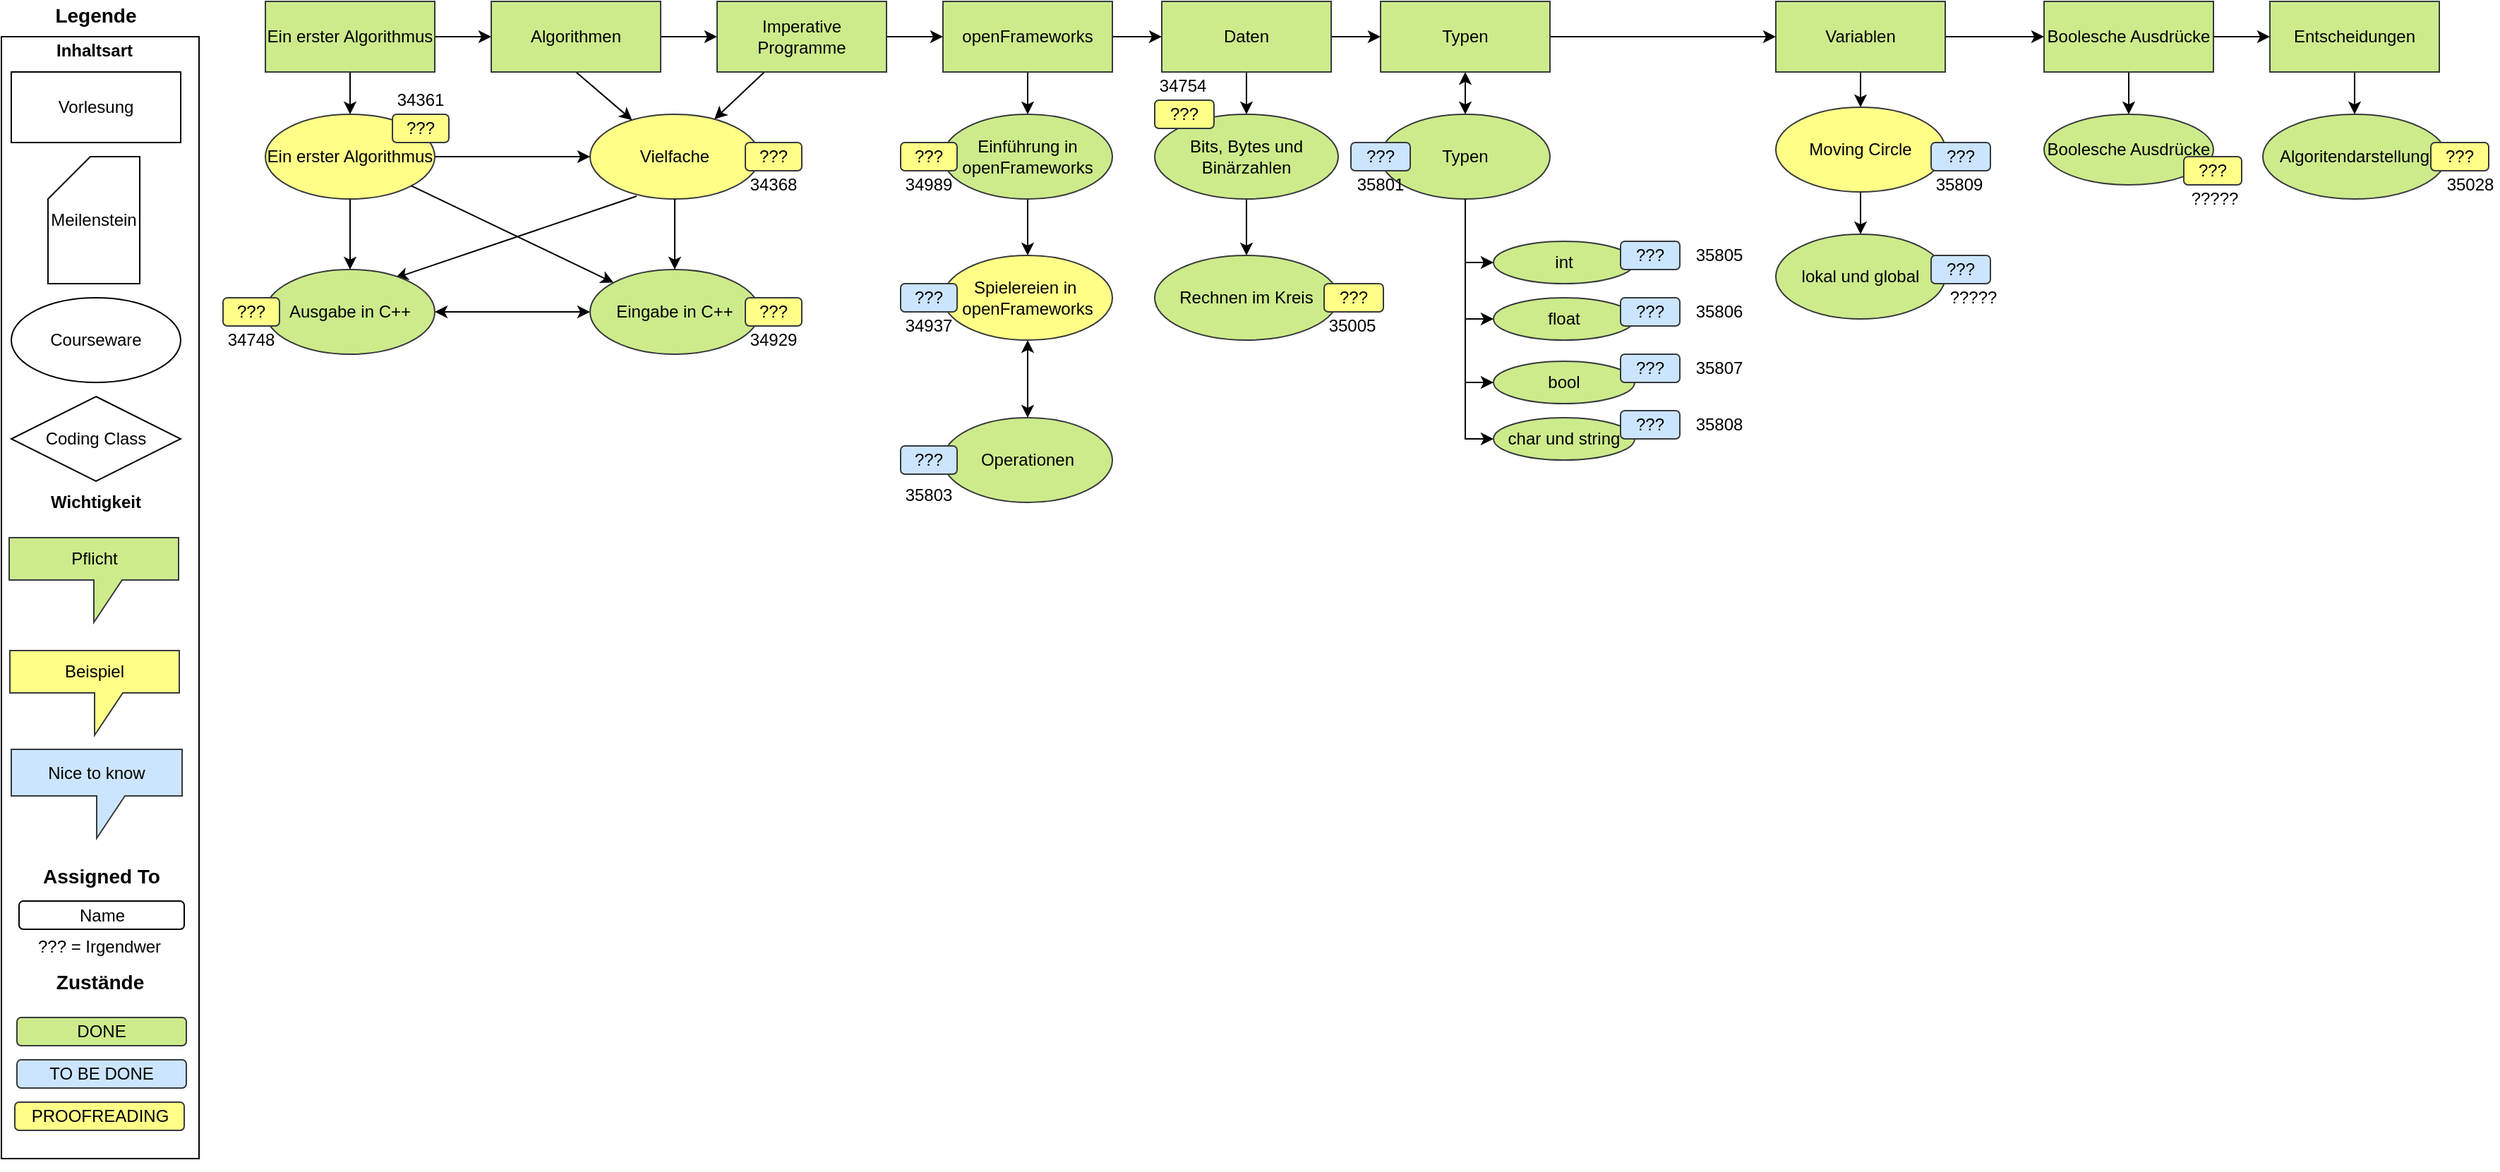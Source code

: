 <mxfile version="12.1.0" type="github" pages="1"><diagram id="Wyt8yrSQ3RSMpkzc1AXA" name="Page-1"><mxGraphModel dx="1707" dy="853" grid="1" gridSize="10" guides="1" tooltips="1" connect="1" arrows="1" fold="1" page="1" pageScale="1" pageWidth="4681" pageHeight="3300" math="0" shadow="0"><root><mxCell id="0"/><mxCell id="1" value="Inhalte" style="" parent="0"/><mxCell id="2e9VviOoSvJhzy74QU0r-17" value="" style="rounded=0;whiteSpace=wrap;html=1;fillColor=none;" parent="1" vertex="1"><mxGeometry x="13" y="65" width="140" height="795" as="geometry"/></mxCell><mxCell id="YNsSI02lV_WkkaifhmP2-2" value="Coding Class" style="rhombus;whiteSpace=wrap;html=1;" parent="1" vertex="1"><mxGeometry x="20" y="320" width="120" height="60" as="geometry"/></mxCell><mxCell id="2e9VviOoSvJhzy74QU0r-11" style="edgeStyle=none;rounded=0;comic=0;jumpStyle=none;orthogonalLoop=1;jettySize=auto;html=1;exitX=0.275;exitY=0.967;exitDx=0;exitDy=0;entryX=0.767;entryY=0.1;entryDx=0;entryDy=0;entryPerimeter=0;strokeColor=#000000;exitPerimeter=0;" parent="1" source="YNsSI02lV_WkkaifhmP2-5" target="2e9VviOoSvJhzy74QU0r-6" edge="1"><mxGeometry relative="1" as="geometry"/></mxCell><mxCell id="YNsSI02lV_WkkaifhmP2-5" value="Vielfache" style="ellipse;whiteSpace=wrap;html=1;fillColor=#ffff88;strokeColor=#36393d;" parent="1" vertex="1"><mxGeometry x="430" y="120" width="120" height="60" as="geometry"/></mxCell><mxCell id="YNsSI02lV_WkkaifhmP2-6" value="Meilenstein" style="shape=card;whiteSpace=wrap;html=1;" parent="1" vertex="1"><mxGeometry x="46" y="150" width="65" height="90" as="geometry"/></mxCell><mxCell id="YNsSI02lV_WkkaifhmP2-10" value="Name" style="rounded=1;whiteSpace=wrap;html=1;" parent="1" vertex="1"><mxGeometry x="25.5" y="677.5" width="117" height="20" as="geometry"/></mxCell><mxCell id="YNsSI02lV_WkkaifhmP2-11" value="Vorlesung" style="rounded=0;whiteSpace=wrap;html=1;" parent="1" vertex="1"><mxGeometry x="20" y="90" width="120" height="50" as="geometry"/></mxCell><mxCell id="YNsSI02lV_WkkaifhmP2-14" value="DONE" style="rounded=1;whiteSpace=wrap;html=1;fillColor=#cdeb8b;strokeColor=#36393d;" parent="1" vertex="1"><mxGeometry x="24" y="760" width="120" height="20" as="geometry"/></mxCell><mxCell id="YNsSI02lV_WkkaifhmP2-15" value="TO BE DONE" style="rounded=1;whiteSpace=wrap;html=1;fillColor=#cce5ff;strokeColor=#36393d;" parent="1" vertex="1"><mxGeometry x="24" y="790" width="120" height="20" as="geometry"/></mxCell><mxCell id="YNsSI02lV_WkkaifhmP2-16" value="PROOFREADING" style="rounded=1;whiteSpace=wrap;html=1;fillColor=#ffff88;strokeColor=#36393d;" parent="1" vertex="1"><mxGeometry x="22.5" y="820" width="120" height="20" as="geometry"/></mxCell><mxCell id="YNsSI02lV_WkkaifhmP2-20" style="edgeStyle=orthogonalEdgeStyle;rounded=0;orthogonalLoop=1;jettySize=auto;html=1;exitX=0.5;exitY=1;exitDx=0;exitDy=0;entryX=0.5;entryY=0;entryDx=0;entryDy=0;jumpStyle=arc;comic=0;" parent="1" source="YNsSI02lV_WkkaifhmP2-17" target="YNsSI02lV_WkkaifhmP2-18" edge="1"><mxGeometry relative="1" as="geometry"/></mxCell><mxCell id="YNsSI02lV_WkkaifhmP2-23" style="edgeStyle=orthogonalEdgeStyle;rounded=0;orthogonalLoop=1;jettySize=auto;html=1;exitX=1;exitY=0.5;exitDx=0;exitDy=0;entryX=0;entryY=0.5;entryDx=0;entryDy=0;" parent="1" source="YNsSI02lV_WkkaifhmP2-17" target="YNsSI02lV_WkkaifhmP2-21" edge="1"><mxGeometry relative="1" as="geometry"/></mxCell><mxCell id="YNsSI02lV_WkkaifhmP2-17" value="Ein erster Algorithmus" style="rounded=0;whiteSpace=wrap;html=1;fillColor=#cdeb8b;strokeColor=#36393d;" parent="1" vertex="1"><mxGeometry x="200" y="40" width="120" height="50" as="geometry"/></mxCell><mxCell id="2e9VviOoSvJhzy74QU0r-10" style="rounded=0;comic=0;jumpStyle=none;orthogonalLoop=1;jettySize=auto;html=1;exitX=0.5;exitY=1;exitDx=0;exitDy=0;strokeColor=#000000;" parent="1" source="YNsSI02lV_WkkaifhmP2-18" target="2e9VviOoSvJhzy74QU0r-6" edge="1"><mxGeometry relative="1" as="geometry"/></mxCell><mxCell id="2e9VviOoSvJhzy74QU0r-15" style="edgeStyle=none;rounded=0;comic=0;jumpStyle=none;orthogonalLoop=1;jettySize=auto;html=1;exitX=1;exitY=0.5;exitDx=0;exitDy=0;entryX=0;entryY=0.5;entryDx=0;entryDy=0;strokeColor=#000000;fillColor=#f8cecc;" parent="1" source="YNsSI02lV_WkkaifhmP2-18" target="YNsSI02lV_WkkaifhmP2-5" edge="1"><mxGeometry relative="1" as="geometry"/></mxCell><mxCell id="YNsSI02lV_WkkaifhmP2-18" value="Ein erster Algorithmus" style="ellipse;whiteSpace=wrap;html=1;fillColor=#ffff88;strokeColor=#36393d;" parent="1" vertex="1"><mxGeometry x="200" y="120" width="120" height="60" as="geometry"/></mxCell><mxCell id="B_I8aT1JAoUhAAaeeT8g-25" style="edgeStyle=none;rounded=0;orthogonalLoop=1;jettySize=auto;html=1;exitX=0.5;exitY=1;exitDx=0;exitDy=0;" edge="1" parent="1" source="YNsSI02lV_WkkaifhmP2-21" target="YNsSI02lV_WkkaifhmP2-5"><mxGeometry relative="1" as="geometry"/></mxCell><mxCell id="B_I8aT1JAoUhAAaeeT8g-27" value="" style="edgeStyle=none;rounded=0;orthogonalLoop=1;jettySize=auto;html=1;" edge="1" parent="1" source="YNsSI02lV_WkkaifhmP2-21" target="B_I8aT1JAoUhAAaeeT8g-26"><mxGeometry relative="1" as="geometry"/></mxCell><mxCell id="YNsSI02lV_WkkaifhmP2-21" value="Algorithmen" style="rounded=0;whiteSpace=wrap;html=1;fillColor=#cdeb8b;strokeColor=#36393d;" parent="1" vertex="1"><mxGeometry x="360" y="40" width="120" height="50" as="geometry"/></mxCell><mxCell id="B_I8aT1JAoUhAAaeeT8g-62" value="" style="edgeStyle=none;rounded=0;orthogonalLoop=1;jettySize=auto;html=1;startArrow=classic;startFill=1;" edge="1" parent="1" source="2e9VviOoSvJhzy74QU0r-6" target="B_I8aT1JAoUhAAaeeT8g-4"><mxGeometry relative="1" as="geometry"><mxPoint x="400" y="260" as="targetPoint"/></mxGeometry></mxCell><mxCell id="2e9VviOoSvJhzy74QU0r-6" value="Ausgabe in C++" style="ellipse;whiteSpace=wrap;html=1;fillColor=#cdeb8b;strokeColor=#36393d;" parent="1" vertex="1"><mxGeometry x="200" y="230" width="120" height="60" as="geometry"/></mxCell><mxCell id="2e9VviOoSvJhzy74QU0r-12" value="Courseware" style="ellipse;whiteSpace=wrap;html=1;" parent="1" vertex="1"><mxGeometry x="20" y="250" width="120" height="60" as="geometry"/></mxCell><mxCell id="2e9VviOoSvJhzy74QU0r-18" value="&lt;b&gt;&lt;font style=&quot;font-size: 14px&quot;&gt;Legende&lt;/font&gt;&lt;/b&gt;" style="text;html=1;strokeColor=none;fillColor=none;align=center;verticalAlign=middle;whiteSpace=wrap;rounded=0;" parent="1" vertex="1"><mxGeometry x="50" y="40" width="60" height="20" as="geometry"/></mxCell><mxCell id="2e9VviOoSvJhzy74QU0r-19" value="&lt;b&gt;&lt;font style=&quot;font-size: 14px&quot;&gt;Zustände&lt;/font&gt;&lt;/b&gt;" style="text;html=1;strokeColor=none;fillColor=none;align=center;verticalAlign=middle;whiteSpace=wrap;rounded=0;" parent="1" vertex="1"><mxGeometry x="52.5" y="725" width="60" height="20" as="geometry"/></mxCell><mxCell id="2e9VviOoSvJhzy74QU0r-21" value="&lt;b&gt;&lt;font style=&quot;font-size: 14px&quot;&gt;Assigned To&lt;/font&gt;&lt;/b&gt;" style="text;html=1;strokeColor=none;fillColor=none;align=center;verticalAlign=middle;whiteSpace=wrap;rounded=0;" parent="1" vertex="1"><mxGeometry x="24" y="650" width="120" height="20" as="geometry"/></mxCell><mxCell id="2e9VviOoSvJhzy74QU0r-28" value="??? = Irgendwer" style="text;html=1;strokeColor=none;fillColor=none;align=center;verticalAlign=middle;whiteSpace=wrap;rounded=0;" parent="1" vertex="1"><mxGeometry x="24" y="700" width="117" height="20" as="geometry"/></mxCell><mxCell id="Tgc2R-9lb7ekBUgRPGqR-1" value="&lt;b&gt;Wichtigkeit&lt;/b&gt;" style="text;html=1;strokeColor=none;fillColor=none;align=center;verticalAlign=middle;whiteSpace=wrap;rounded=0;" parent="1" vertex="1"><mxGeometry x="50" y="385" width="60" height="20" as="geometry"/></mxCell><mxCell id="oYj94LS83K9F-aLHHSQ7-1" value="Pflicht" style="shape=callout;whiteSpace=wrap;html=1;perimeter=calloutPerimeter;fillColor=#cdeb8b;strokeColor=#36393d;" vertex="1" parent="1"><mxGeometry x="18.5" y="420" width="120" height="60" as="geometry"/></mxCell><mxCell id="oYj94LS83K9F-aLHHSQ7-2" value="Beispiel" style="shape=callout;whiteSpace=wrap;html=1;perimeter=calloutPerimeter;fillColor=#ffff88;strokeColor=#36393d;" vertex="1" parent="1"><mxGeometry x="19" y="500" width="120" height="60" as="geometry"/></mxCell><mxCell id="oYj94LS83K9F-aLHHSQ7-5" value="Nice to know" style="shape=callout;whiteSpace=wrap;html=1;perimeter=calloutPerimeter;fillColor=#cce5ff;strokeColor=#36393d;" vertex="1" parent="1"><mxGeometry x="20" y="570" width="121" height="63" as="geometry"/></mxCell><mxCell id="oYj94LS83K9F-aLHHSQ7-6" value="&lt;b&gt;Inhaltsart&lt;/b&gt;" style="text;html=1;strokeColor=none;fillColor=none;align=center;verticalAlign=middle;whiteSpace=wrap;rounded=0;" vertex="1" parent="1"><mxGeometry x="58.5" y="65" width="40" height="20" as="geometry"/></mxCell><mxCell id="B_I8aT1JAoUhAAaeeT8g-4" value="Eingabe in C++" style="ellipse;whiteSpace=wrap;html=1;fillColor=#cdeb8b;strokeColor=#36393d;" vertex="1" parent="1"><mxGeometry x="430" y="230" width="120" height="60" as="geometry"/></mxCell><mxCell id="B_I8aT1JAoUhAAaeeT8g-13" style="edgeStyle=none;rounded=0;orthogonalLoop=1;jettySize=auto;html=1;" edge="1" parent="1" source="YNsSI02lV_WkkaifhmP2-5" target="B_I8aT1JAoUhAAaeeT8g-4"><mxGeometry relative="1" as="geometry"><mxPoint x="420" y="182" as="sourcePoint"/><mxPoint x="420" y="230" as="targetPoint"/></mxGeometry></mxCell><mxCell id="B_I8aT1JAoUhAAaeeT8g-14" style="rounded=0;orthogonalLoop=1;jettySize=auto;html=1;" edge="1" parent="1" source="YNsSI02lV_WkkaifhmP2-18" target="B_I8aT1JAoUhAAaeeT8g-4"><mxGeometry relative="1" as="geometry"><mxPoint x="260" y="180" as="sourcePoint"/><mxPoint x="377.574" y="238.787" as="targetPoint"/></mxGeometry></mxCell><mxCell id="B_I8aT1JAoUhAAaeeT8g-22" style="edgeStyle=none;rounded=0;orthogonalLoop=1;jettySize=auto;html=1;exitX=0.5;exitY=1;exitDx=0;exitDy=0;" edge="1" parent="1" source="2e9VviOoSvJhzy74QU0r-17" target="2e9VviOoSvJhzy74QU0r-17"><mxGeometry relative="1" as="geometry"/></mxCell><mxCell id="B_I8aT1JAoUhAAaeeT8g-30" style="edgeStyle=none;rounded=0;orthogonalLoop=1;jettySize=auto;html=1;" edge="1" parent="1" source="B_I8aT1JAoUhAAaeeT8g-26" target="YNsSI02lV_WkkaifhmP2-5"><mxGeometry relative="1" as="geometry"/></mxCell><mxCell id="B_I8aT1JAoUhAAaeeT8g-33" value="" style="edgeStyle=none;rounded=0;orthogonalLoop=1;jettySize=auto;html=1;" edge="1" parent="1" source="B_I8aT1JAoUhAAaeeT8g-26" target="B_I8aT1JAoUhAAaeeT8g-32"><mxGeometry relative="1" as="geometry"/></mxCell><mxCell id="B_I8aT1JAoUhAAaeeT8g-26" value="Imperative Programme" style="rounded=0;whiteSpace=wrap;html=1;fillColor=#cdeb8b;strokeColor=#36393d;" vertex="1" parent="1"><mxGeometry x="520" y="40" width="120" height="50" as="geometry"/></mxCell><mxCell id="B_I8aT1JAoUhAAaeeT8g-35" value="" style="edgeStyle=none;rounded=0;orthogonalLoop=1;jettySize=auto;html=1;" edge="1" parent="1" source="B_I8aT1JAoUhAAaeeT8g-32" target="B_I8aT1JAoUhAAaeeT8g-34"><mxGeometry relative="1" as="geometry"/></mxCell><mxCell id="B_I8aT1JAoUhAAaeeT8g-75" value="" style="edgeStyle=none;rounded=0;orthogonalLoop=1;jettySize=auto;html=1;startArrow=none;startFill=0;" edge="1" parent="1" source="B_I8aT1JAoUhAAaeeT8g-32" target="B_I8aT1JAoUhAAaeeT8g-74"><mxGeometry relative="1" as="geometry"/></mxCell><mxCell id="B_I8aT1JAoUhAAaeeT8g-32" value="openFrameworks" style="rounded=0;whiteSpace=wrap;html=1;fillColor=#cdeb8b;strokeColor=#36393d;" vertex="1" parent="1"><mxGeometry x="680" y="40" width="120" height="50" as="geometry"/></mxCell><mxCell id="B_I8aT1JAoUhAAaeeT8g-38" value="" style="edgeStyle=none;rounded=0;orthogonalLoop=1;jettySize=auto;html=1;" edge="1" parent="1" source="B_I8aT1JAoUhAAaeeT8g-34" target="B_I8aT1JAoUhAAaeeT8g-73"><mxGeometry relative="1" as="geometry"><mxPoint x="740" y="220" as="targetPoint"/></mxGeometry></mxCell><mxCell id="B_I8aT1JAoUhAAaeeT8g-34" value="Einführung in openFrameworks" style="ellipse;whiteSpace=wrap;html=1;fillColor=#cdeb8b;strokeColor=#36393d;" vertex="1" parent="1"><mxGeometry x="680" y="120" width="120" height="60" as="geometry"/></mxCell><mxCell id="B_I8aT1JAoUhAAaeeT8g-59" value="" style="edgeStyle=none;rounded=0;orthogonalLoop=1;jettySize=auto;html=1;startArrow=classic;startFill=1;" edge="1" parent="1" source="B_I8aT1JAoUhAAaeeT8g-40"><mxGeometry relative="1" as="geometry"><mxPoint x="740" y="280" as="targetPoint"/></mxGeometry></mxCell><mxCell id="B_I8aT1JAoUhAAaeeT8g-40" value="Operationen" style="ellipse;whiteSpace=wrap;html=1;fillColor=#cdeb8b;strokeColor=#36393d;" vertex="1" parent="1"><mxGeometry x="680" y="335" width="120" height="60" as="geometry"/></mxCell><mxCell id="B_I8aT1JAoUhAAaeeT8g-67" value="" style="edgeStyle=none;rounded=0;orthogonalLoop=1;jettySize=auto;html=1;startArrow=classic;startFill=1;" edge="1" parent="1" source="B_I8aT1JAoUhAAaeeT8g-54" target="B_I8aT1JAoUhAAaeeT8g-66"><mxGeometry relative="1" as="geometry"/></mxCell><mxCell id="B_I8aT1JAoUhAAaeeT8g-125" value="" style="edgeStyle=orthogonalEdgeStyle;rounded=0;orthogonalLoop=1;jettySize=auto;html=1;startArrow=none;startFill=0;" edge="1" parent="1" source="B_I8aT1JAoUhAAaeeT8g-54" target="B_I8aT1JAoUhAAaeeT8g-118"><mxGeometry relative="1" as="geometry"/></mxCell><mxCell id="B_I8aT1JAoUhAAaeeT8g-54" value="Typen" style="rounded=0;whiteSpace=wrap;html=1;fillColor=#cdeb8b;strokeColor=#36393d;" vertex="1" parent="1"><mxGeometry x="990" y="40" width="120" height="50" as="geometry"/></mxCell><mxCell id="B_I8aT1JAoUhAAaeeT8g-97" value="" style="edgeStyle=orthogonalEdgeStyle;rounded=0;orthogonalLoop=1;jettySize=auto;html=1;startArrow=none;startFill=0;entryX=0;entryY=0.5;entryDx=0;entryDy=0;" edge="1" parent="1" source="B_I8aT1JAoUhAAaeeT8g-66" target="B_I8aT1JAoUhAAaeeT8g-91"><mxGeometry relative="1" as="geometry"><Array as="points"><mxPoint x="1050" y="225"/></Array></mxGeometry></mxCell><mxCell id="B_I8aT1JAoUhAAaeeT8g-99" style="edgeStyle=orthogonalEdgeStyle;rounded=0;orthogonalLoop=1;jettySize=auto;html=1;entryX=0;entryY=0.5;entryDx=0;entryDy=0;startArrow=none;startFill=0;" edge="1" parent="1" source="B_I8aT1JAoUhAAaeeT8g-66" target="B_I8aT1JAoUhAAaeeT8g-94"><mxGeometry relative="1" as="geometry"/></mxCell><mxCell id="B_I8aT1JAoUhAAaeeT8g-100" style="edgeStyle=orthogonalEdgeStyle;rounded=0;orthogonalLoop=1;jettySize=auto;html=1;entryX=0;entryY=0.5;entryDx=0;entryDy=0;startArrow=none;startFill=0;" edge="1" parent="1" source="B_I8aT1JAoUhAAaeeT8g-66" target="B_I8aT1JAoUhAAaeeT8g-93"><mxGeometry relative="1" as="geometry"/></mxCell><mxCell id="B_I8aT1JAoUhAAaeeT8g-66" value="Typen" style="ellipse;whiteSpace=wrap;html=1;fillColor=#cdeb8b;strokeColor=#36393d;" vertex="1" parent="1"><mxGeometry x="990" y="120" width="120" height="60" as="geometry"/></mxCell><mxCell id="B_I8aT1JAoUhAAaeeT8g-73" value="Spielereien in&amp;nbsp; openFrameworks" style="ellipse;whiteSpace=wrap;html=1;fillColor=#ffff88;strokeColor=#36393d;" vertex="1" parent="1"><mxGeometry x="680" y="220" width="120" height="60" as="geometry"/></mxCell><mxCell id="B_I8aT1JAoUhAAaeeT8g-76" value="" style="edgeStyle=none;rounded=0;orthogonalLoop=1;jettySize=auto;html=1;startArrow=none;startFill=0;" edge="1" parent="1" source="B_I8aT1JAoUhAAaeeT8g-74" target="B_I8aT1JAoUhAAaeeT8g-54"><mxGeometry relative="1" as="geometry"/></mxCell><mxCell id="B_I8aT1JAoUhAAaeeT8g-83" value="" style="edgeStyle=none;rounded=0;orthogonalLoop=1;jettySize=auto;html=1;startArrow=none;startFill=0;" edge="1" parent="1" source="B_I8aT1JAoUhAAaeeT8g-74" target="B_I8aT1JAoUhAAaeeT8g-82"><mxGeometry relative="1" as="geometry"/></mxCell><mxCell id="B_I8aT1JAoUhAAaeeT8g-74" value="Daten" style="rounded=0;whiteSpace=wrap;html=1;fillColor=#cdeb8b;strokeColor=#36393d;" vertex="1" parent="1"><mxGeometry x="835" y="40" width="120" height="50" as="geometry"/></mxCell><mxCell id="B_I8aT1JAoUhAAaeeT8g-108" value="" style="edgeStyle=orthogonalEdgeStyle;rounded=0;orthogonalLoop=1;jettySize=auto;html=1;startArrow=none;startFill=0;" edge="1" parent="1" source="B_I8aT1JAoUhAAaeeT8g-82" target="B_I8aT1JAoUhAAaeeT8g-107"><mxGeometry relative="1" as="geometry"/></mxCell><mxCell id="B_I8aT1JAoUhAAaeeT8g-82" value="Bits, Bytes und Binärzahlen" style="ellipse;whiteSpace=wrap;html=1;fillColor=#cdeb8b;strokeColor=#36393d;" vertex="1" parent="1"><mxGeometry x="830" y="120" width="130" height="60" as="geometry"/></mxCell><mxCell id="B_I8aT1JAoUhAAaeeT8g-91" value="int" style="ellipse;whiteSpace=wrap;html=1;fillColor=#cdeb8b;strokeColor=#36393d;" vertex="1" parent="1"><mxGeometry x="1070" y="210" width="100" height="30" as="geometry"/></mxCell><mxCell id="B_I8aT1JAoUhAAaeeT8g-92" value="float" style="ellipse;whiteSpace=wrap;html=1;fillColor=#cdeb8b;strokeColor=#36393d;" vertex="1" parent="1"><mxGeometry x="1070" y="250" width="100" height="30" as="geometry"/></mxCell><mxCell id="B_I8aT1JAoUhAAaeeT8g-93" value="char und string" style="ellipse;whiteSpace=wrap;html=1;fillColor=#cdeb8b;strokeColor=#36393d;" vertex="1" parent="1"><mxGeometry x="1070" y="335" width="100" height="30" as="geometry"/></mxCell><mxCell id="B_I8aT1JAoUhAAaeeT8g-94" value="bool" style="ellipse;whiteSpace=wrap;html=1;fillColor=#cdeb8b;strokeColor=#36393d;" vertex="1" parent="1"><mxGeometry x="1070" y="295" width="100" height="30" as="geometry"/></mxCell><mxCell id="B_I8aT1JAoUhAAaeeT8g-98" value="" style="edgeStyle=orthogonalEdgeStyle;rounded=0;orthogonalLoop=1;jettySize=auto;html=1;startArrow=none;startFill=0;" edge="1" parent="1" source="B_I8aT1JAoUhAAaeeT8g-66" target="B_I8aT1JAoUhAAaeeT8g-92"><mxGeometry relative="1" as="geometry"><mxPoint x="1060" y="190" as="sourcePoint"/><mxPoint x="1080" y="235" as="targetPoint"/><Array as="points"><mxPoint x="1050" y="265"/></Array></mxGeometry></mxCell><mxCell id="B_I8aT1JAoUhAAaeeT8g-107" value="Rechnen im Kreis" style="ellipse;whiteSpace=wrap;html=1;fillColor=#cdeb8b;strokeColor=#36393d;" vertex="1" parent="1"><mxGeometry x="830" y="220" width="130" height="60" as="geometry"/></mxCell><mxCell id="B_I8aT1JAoUhAAaeeT8g-109" value="Algoritendarstellung" style="ellipse;whiteSpace=wrap;html=1;fillColor=#cdeb8b;strokeColor=#36393d;" vertex="1" parent="1"><mxGeometry x="1615" y="120" width="130" height="60" as="geometry"/></mxCell><mxCell id="B_I8aT1JAoUhAAaeeT8g-123" value="" style="edgeStyle=orthogonalEdgeStyle;rounded=0;orthogonalLoop=1;jettySize=auto;html=1;startArrow=none;startFill=0;" edge="1" parent="1" source="B_I8aT1JAoUhAAaeeT8g-118" target="B_I8aT1JAoUhAAaeeT8g-122"><mxGeometry relative="1" as="geometry"/></mxCell><mxCell id="B_I8aT1JAoUhAAaeeT8g-135" value="" style="edgeStyle=orthogonalEdgeStyle;rounded=0;orthogonalLoop=1;jettySize=auto;html=1;startArrow=none;startFill=0;" edge="1" parent="1" source="B_I8aT1JAoUhAAaeeT8g-118" target="B_I8aT1JAoUhAAaeeT8g-134"><mxGeometry relative="1" as="geometry"/></mxCell><mxCell id="B_I8aT1JAoUhAAaeeT8g-118" value="Variablen" style="rounded=0;whiteSpace=wrap;html=1;fillColor=#cdeb8b;strokeColor=#36393d;" vertex="1" parent="1"><mxGeometry x="1270" y="40" width="120" height="50" as="geometry"/></mxCell><mxCell id="B_I8aT1JAoUhAAaeeT8g-129" value="" style="edgeStyle=orthogonalEdgeStyle;rounded=0;orthogonalLoop=1;jettySize=auto;html=1;startArrow=none;startFill=0;" edge="1" parent="1" source="B_I8aT1JAoUhAAaeeT8g-122" target="B_I8aT1JAoUhAAaeeT8g-128"><mxGeometry relative="1" as="geometry"/></mxCell><mxCell id="B_I8aT1JAoUhAAaeeT8g-122" value="Moving Circle" style="ellipse;whiteSpace=wrap;html=1;fillColor=#ffff88;strokeColor=#36393d;" vertex="1" parent="1"><mxGeometry x="1270" y="115" width="120" height="60" as="geometry"/></mxCell><mxCell id="B_I8aT1JAoUhAAaeeT8g-128" value="lokal und global" style="ellipse;whiteSpace=wrap;html=1;fillColor=#cdeb8b;strokeColor=#36393d;" vertex="1" parent="1"><mxGeometry x="1270" y="205" width="120" height="60" as="geometry"/></mxCell><mxCell id="B_I8aT1JAoUhAAaeeT8g-138" value="" style="edgeStyle=orthogonalEdgeStyle;rounded=0;orthogonalLoop=1;jettySize=auto;html=1;startArrow=none;startFill=0;" edge="1" parent="1" source="B_I8aT1JAoUhAAaeeT8g-134" target="B_I8aT1JAoUhAAaeeT8g-137"><mxGeometry relative="1" as="geometry"/></mxCell><mxCell id="B_I8aT1JAoUhAAaeeT8g-145" value="" style="edgeStyle=orthogonalEdgeStyle;rounded=0;orthogonalLoop=1;jettySize=auto;html=1;startArrow=none;startFill=0;" edge="1" parent="1" source="B_I8aT1JAoUhAAaeeT8g-134" target="B_I8aT1JAoUhAAaeeT8g-141"><mxGeometry relative="1" as="geometry"/></mxCell><mxCell id="B_I8aT1JAoUhAAaeeT8g-134" value="Boolesche Ausdrücke" style="rounded=0;whiteSpace=wrap;html=1;fillColor=#cdeb8b;strokeColor=#36393d;" vertex="1" parent="1"><mxGeometry x="1460" y="40" width="120" height="50" as="geometry"/></mxCell><mxCell id="B_I8aT1JAoUhAAaeeT8g-139" value="" style="edgeStyle=orthogonalEdgeStyle;rounded=0;orthogonalLoop=1;jettySize=auto;html=1;startArrow=none;startFill=0;" edge="1" parent="1" source="B_I8aT1JAoUhAAaeeT8g-137" target="B_I8aT1JAoUhAAaeeT8g-109"><mxGeometry relative="1" as="geometry"/></mxCell><mxCell id="B_I8aT1JAoUhAAaeeT8g-137" value="Entscheidungen" style="rounded=0;whiteSpace=wrap;html=1;fillColor=#cdeb8b;strokeColor=#36393d;" vertex="1" parent="1"><mxGeometry x="1620" y="40" width="120" height="50" as="geometry"/></mxCell><mxCell id="B_I8aT1JAoUhAAaeeT8g-141" value="Boolesche Ausdrücke" style="ellipse;whiteSpace=wrap;html=1;fillColor=#cdeb8b;strokeColor=#36393d;" vertex="1" parent="1"><mxGeometry x="1460" y="120" width="120" height="50" as="geometry"/></mxCell><mxCell id="FTDDd-owseV0-7RKEGn8-1" value="Assigned" style="" parent="0"/><mxCell id="FTDDd-owseV0-7RKEGn8-4" value="&lt;div&gt;???&lt;/div&gt;" style="rounded=1;whiteSpace=wrap;html=1;fillColor=#ffff88;strokeColor=#36393d;" parent="FTDDd-owseV0-7RKEGn8-1" vertex="1"><mxGeometry x="540" y="140" width="40" height="20" as="geometry"/></mxCell><mxCell id="Srz_F0b2qAnOa-qPsFeJ-2" value="???" style="rounded=1;whiteSpace=wrap;html=1;fillColor=#ffff88;strokeColor=#36393d;" parent="FTDDd-owseV0-7RKEGn8-1" vertex="1"><mxGeometry x="170" y="250" width="40" height="20" as="geometry"/></mxCell><mxCell id="Srz_F0b2qAnOa-qPsFeJ-3" value="???" style="rounded=1;whiteSpace=wrap;html=1;fillColor=#ffff88;strokeColor=#36393d;" parent="FTDDd-owseV0-7RKEGn8-1" vertex="1"><mxGeometry x="290" y="120" width="40" height="20" as="geometry"/></mxCell><mxCell id="B_I8aT1JAoUhAAaeeT8g-8" value="???" style="rounded=1;whiteSpace=wrap;html=1;fillColor=#ffff88;strokeColor=#36393d;" vertex="1" parent="FTDDd-owseV0-7RKEGn8-1"><mxGeometry x="540" y="250" width="40" height="20" as="geometry"/></mxCell><mxCell id="B_I8aT1JAoUhAAaeeT8g-36" value="???" style="rounded=1;whiteSpace=wrap;html=1;fillColor=#ffff88;strokeColor=#36393d;" vertex="1" parent="FTDDd-owseV0-7RKEGn8-1"><mxGeometry x="650" y="140" width="40" height="20" as="geometry"/></mxCell><mxCell id="B_I8aT1JAoUhAAaeeT8g-39" value="???" style="rounded=1;whiteSpace=wrap;html=1;fillColor=#cce5ff;strokeColor=#36393d;" vertex="1" parent="FTDDd-owseV0-7RKEGn8-1"><mxGeometry x="650" y="240" width="40" height="20" as="geometry"/></mxCell><mxCell id="B_I8aT1JAoUhAAaeeT8g-42" value="???" style="rounded=1;whiteSpace=wrap;html=1;fillColor=#cce5ff;strokeColor=#36393d;" vertex="1" parent="FTDDd-owseV0-7RKEGn8-1"><mxGeometry x="650" y="355" width="40" height="20" as="geometry"/></mxCell><mxCell id="B_I8aT1JAoUhAAaeeT8g-77" value="???" style="rounded=1;whiteSpace=wrap;html=1;fillColor=#cce5ff;strokeColor=#36393d;" vertex="1" parent="FTDDd-owseV0-7RKEGn8-1"><mxGeometry x="969" y="140" width="42" height="20" as="geometry"/></mxCell><mxCell id="B_I8aT1JAoUhAAaeeT8g-81" value="???" style="rounded=1;whiteSpace=wrap;html=1;fillColor=#ffff88;strokeColor=#36393d;" vertex="1" parent="FTDDd-owseV0-7RKEGn8-1"><mxGeometry x="830" y="110" width="42" height="20" as="geometry"/></mxCell><mxCell id="B_I8aT1JAoUhAAaeeT8g-101" value="???" style="rounded=1;whiteSpace=wrap;html=1;fillColor=#cce5ff;strokeColor=#36393d;" vertex="1" parent="FTDDd-owseV0-7RKEGn8-1"><mxGeometry x="1160" y="210" width="42" height="20" as="geometry"/></mxCell><mxCell id="B_I8aT1JAoUhAAaeeT8g-103" value="???" style="rounded=1;whiteSpace=wrap;html=1;fillColor=#cce5ff;strokeColor=#36393d;" vertex="1" parent="FTDDd-owseV0-7RKEGn8-1"><mxGeometry x="1160" y="250" width="42" height="20" as="geometry"/></mxCell><mxCell id="B_I8aT1JAoUhAAaeeT8g-104" value="???" style="rounded=1;whiteSpace=wrap;html=1;fillColor=#cce5ff;strokeColor=#36393d;" vertex="1" parent="FTDDd-owseV0-7RKEGn8-1"><mxGeometry x="1160" y="290" width="42" height="20" as="geometry"/></mxCell><mxCell id="B_I8aT1JAoUhAAaeeT8g-105" value="???" style="rounded=1;whiteSpace=wrap;html=1;fillColor=#cce5ff;strokeColor=#36393d;" vertex="1" parent="FTDDd-owseV0-7RKEGn8-1"><mxGeometry x="1160" y="330" width="42" height="20" as="geometry"/></mxCell><mxCell id="B_I8aT1JAoUhAAaeeT8g-111" value="???" style="rounded=1;whiteSpace=wrap;html=1;fillColor=#ffff88;strokeColor=#36393d;" vertex="1" parent="FTDDd-owseV0-7RKEGn8-1"><mxGeometry x="950" y="240" width="42" height="20" as="geometry"/></mxCell><mxCell id="B_I8aT1JAoUhAAaeeT8g-112" value="???" style="rounded=1;whiteSpace=wrap;html=1;fillColor=#ffff88;strokeColor=#36393d;" vertex="1" parent="FTDDd-owseV0-7RKEGn8-1"><mxGeometry x="1734" y="140" width="41" height="20" as="geometry"/></mxCell><mxCell id="B_I8aT1JAoUhAAaeeT8g-126" value="???" style="rounded=1;whiteSpace=wrap;html=1;fillColor=#cce5ff;strokeColor=#36393d;" vertex="1" parent="FTDDd-owseV0-7RKEGn8-1"><mxGeometry x="1380" y="140" width="42" height="20" as="geometry"/></mxCell><mxCell id="B_I8aT1JAoUhAAaeeT8g-132" value="???" style="rounded=1;whiteSpace=wrap;html=1;fillColor=#cce5ff;strokeColor=#36393d;" vertex="1" parent="FTDDd-owseV0-7RKEGn8-1"><mxGeometry x="1380" y="220" width="42" height="20" as="geometry"/></mxCell><mxCell id="B_I8aT1JAoUhAAaeeT8g-142" value="???" style="rounded=1;whiteSpace=wrap;html=1;fillColor=#ffff88;strokeColor=#36393d;" vertex="1" parent="FTDDd-owseV0-7RKEGn8-1"><mxGeometry x="1559" y="150" width="41" height="20" as="geometry"/></mxCell><mxCell id="B_I8aT1JAoUhAAaeeT8g-41" value="Courseware IDs" parent="0"/><mxCell id="B_I8aT1JAoUhAAaeeT8g-44" value="34361" style="text;html=1;strokeColor=none;fillColor=none;align=center;verticalAlign=middle;whiteSpace=wrap;rounded=0;" vertex="1" parent="B_I8aT1JAoUhAAaeeT8g-41"><mxGeometry x="290" y="100" width="40" height="20" as="geometry"/></mxCell><mxCell id="B_I8aT1JAoUhAAaeeT8g-46" value="34748" style="text;html=1;strokeColor=none;fillColor=none;align=center;verticalAlign=middle;whiteSpace=wrap;rounded=0;" vertex="1" parent="B_I8aT1JAoUhAAaeeT8g-41"><mxGeometry x="170" y="270" width="40" height="20" as="geometry"/></mxCell><mxCell id="B_I8aT1JAoUhAAaeeT8g-47" value="34368" style="text;html=1;strokeColor=none;fillColor=none;align=center;verticalAlign=middle;whiteSpace=wrap;rounded=0;" vertex="1" parent="B_I8aT1JAoUhAAaeeT8g-41"><mxGeometry x="540" y="160" width="40" height="20" as="geometry"/></mxCell><mxCell id="B_I8aT1JAoUhAAaeeT8g-48" value="34929" style="text;html=1;strokeColor=none;fillColor=none;align=center;verticalAlign=middle;whiteSpace=wrap;rounded=0;" vertex="1" parent="B_I8aT1JAoUhAAaeeT8g-41"><mxGeometry x="540" y="270" width="40" height="20" as="geometry"/></mxCell><mxCell id="B_I8aT1JAoUhAAaeeT8g-49" value="34989" style="text;html=1;strokeColor=none;fillColor=none;align=center;verticalAlign=middle;whiteSpace=wrap;rounded=0;" vertex="1" parent="B_I8aT1JAoUhAAaeeT8g-41"><mxGeometry x="650" y="160" width="40" height="20" as="geometry"/></mxCell><mxCell id="B_I8aT1JAoUhAAaeeT8g-50" value="34937" style="text;html=1;strokeColor=none;fillColor=none;align=center;verticalAlign=middle;whiteSpace=wrap;rounded=0;" vertex="1" parent="B_I8aT1JAoUhAAaeeT8g-41"><mxGeometry x="650" y="260" width="40" height="20" as="geometry"/></mxCell><mxCell id="B_I8aT1JAoUhAAaeeT8g-51" style="edgeStyle=none;rounded=0;orthogonalLoop=1;jettySize=auto;html=1;exitX=0.5;exitY=1;exitDx=0;exitDy=0;" edge="1" parent="B_I8aT1JAoUhAAaeeT8g-41" source="B_I8aT1JAoUhAAaeeT8g-50" target="B_I8aT1JAoUhAAaeeT8g-50"><mxGeometry relative="1" as="geometry"/></mxCell><mxCell id="B_I8aT1JAoUhAAaeeT8g-84" value="34754" style="text;html=1;strokeColor=none;fillColor=none;align=center;verticalAlign=middle;whiteSpace=wrap;rounded=0;" vertex="1" parent="B_I8aT1JAoUhAAaeeT8g-41"><mxGeometry x="830" y="90" width="40" height="20" as="geometry"/></mxCell><mxCell id="B_I8aT1JAoUhAAaeeT8g-87" value="35801" style="text;html=1;strokeColor=none;fillColor=none;align=center;verticalAlign=middle;whiteSpace=wrap;rounded=0;" vertex="1" parent="B_I8aT1JAoUhAAaeeT8g-41"><mxGeometry x="970" y="160" width="40" height="20" as="geometry"/></mxCell><mxCell id="B_I8aT1JAoUhAAaeeT8g-89" value="35803" style="text;html=1;strokeColor=none;fillColor=none;align=center;verticalAlign=middle;whiteSpace=wrap;rounded=0;" vertex="1" parent="B_I8aT1JAoUhAAaeeT8g-41"><mxGeometry x="650" y="380" width="40" height="20" as="geometry"/></mxCell><mxCell id="B_I8aT1JAoUhAAaeeT8g-113" value="35005" style="text;html=1;strokeColor=none;fillColor=none;align=center;verticalAlign=middle;whiteSpace=wrap;rounded=0;" vertex="1" parent="B_I8aT1JAoUhAAaeeT8g-41"><mxGeometry x="950" y="260" width="40" height="20" as="geometry"/></mxCell><mxCell id="B_I8aT1JAoUhAAaeeT8g-114" value="35808" style="text;html=1;strokeColor=none;fillColor=none;align=center;verticalAlign=middle;whiteSpace=wrap;rounded=0;" vertex="1" parent="B_I8aT1JAoUhAAaeeT8g-41"><mxGeometry x="1210" y="330" width="40" height="20" as="geometry"/></mxCell><mxCell id="B_I8aT1JAoUhAAaeeT8g-115" value="35807" style="text;html=1;strokeColor=none;fillColor=none;align=center;verticalAlign=middle;whiteSpace=wrap;rounded=0;" vertex="1" parent="B_I8aT1JAoUhAAaeeT8g-41"><mxGeometry x="1210" y="290" width="40" height="20" as="geometry"/></mxCell><mxCell id="B_I8aT1JAoUhAAaeeT8g-116" value="35806" style="text;html=1;strokeColor=none;fillColor=none;align=center;verticalAlign=middle;whiteSpace=wrap;rounded=0;" vertex="1" parent="B_I8aT1JAoUhAAaeeT8g-41"><mxGeometry x="1210" y="250" width="40" height="20" as="geometry"/></mxCell><mxCell id="B_I8aT1JAoUhAAaeeT8g-117" value="35805&lt;br&gt;" style="text;html=1;strokeColor=none;fillColor=none;align=center;verticalAlign=middle;whiteSpace=wrap;rounded=0;" vertex="1" parent="B_I8aT1JAoUhAAaeeT8g-41"><mxGeometry x="1210" y="210" width="40" height="20" as="geometry"/></mxCell><mxCell id="B_I8aT1JAoUhAAaeeT8g-127" value="35809" style="text;html=1;strokeColor=none;fillColor=none;align=center;verticalAlign=middle;whiteSpace=wrap;rounded=0;" vertex="1" parent="B_I8aT1JAoUhAAaeeT8g-41"><mxGeometry x="1380" y="160" width="40" height="20" as="geometry"/></mxCell><mxCell id="B_I8aT1JAoUhAAaeeT8g-133" value="?????" style="text;html=1;strokeColor=none;fillColor=none;align=center;verticalAlign=middle;whiteSpace=wrap;rounded=0;" vertex="1" parent="B_I8aT1JAoUhAAaeeT8g-41"><mxGeometry x="1390" y="240" width="40" height="20" as="geometry"/></mxCell><mxCell id="B_I8aT1JAoUhAAaeeT8g-140" value="35028" style="text;html=1;strokeColor=none;fillColor=none;align=center;verticalAlign=middle;whiteSpace=wrap;rounded=0;" vertex="1" parent="B_I8aT1JAoUhAAaeeT8g-41"><mxGeometry x="1741.667" y="160" width="40" height="20" as="geometry"/></mxCell><mxCell id="B_I8aT1JAoUhAAaeeT8g-144" value="?????" style="text;html=1;strokeColor=none;fillColor=none;align=center;verticalAlign=middle;whiteSpace=wrap;rounded=0;" vertex="1" parent="B_I8aT1JAoUhAAaeeT8g-41"><mxGeometry x="1560.667" y="170" width="40" height="20" as="geometry"/></mxCell></root></mxGraphModel></diagram></mxfile>
